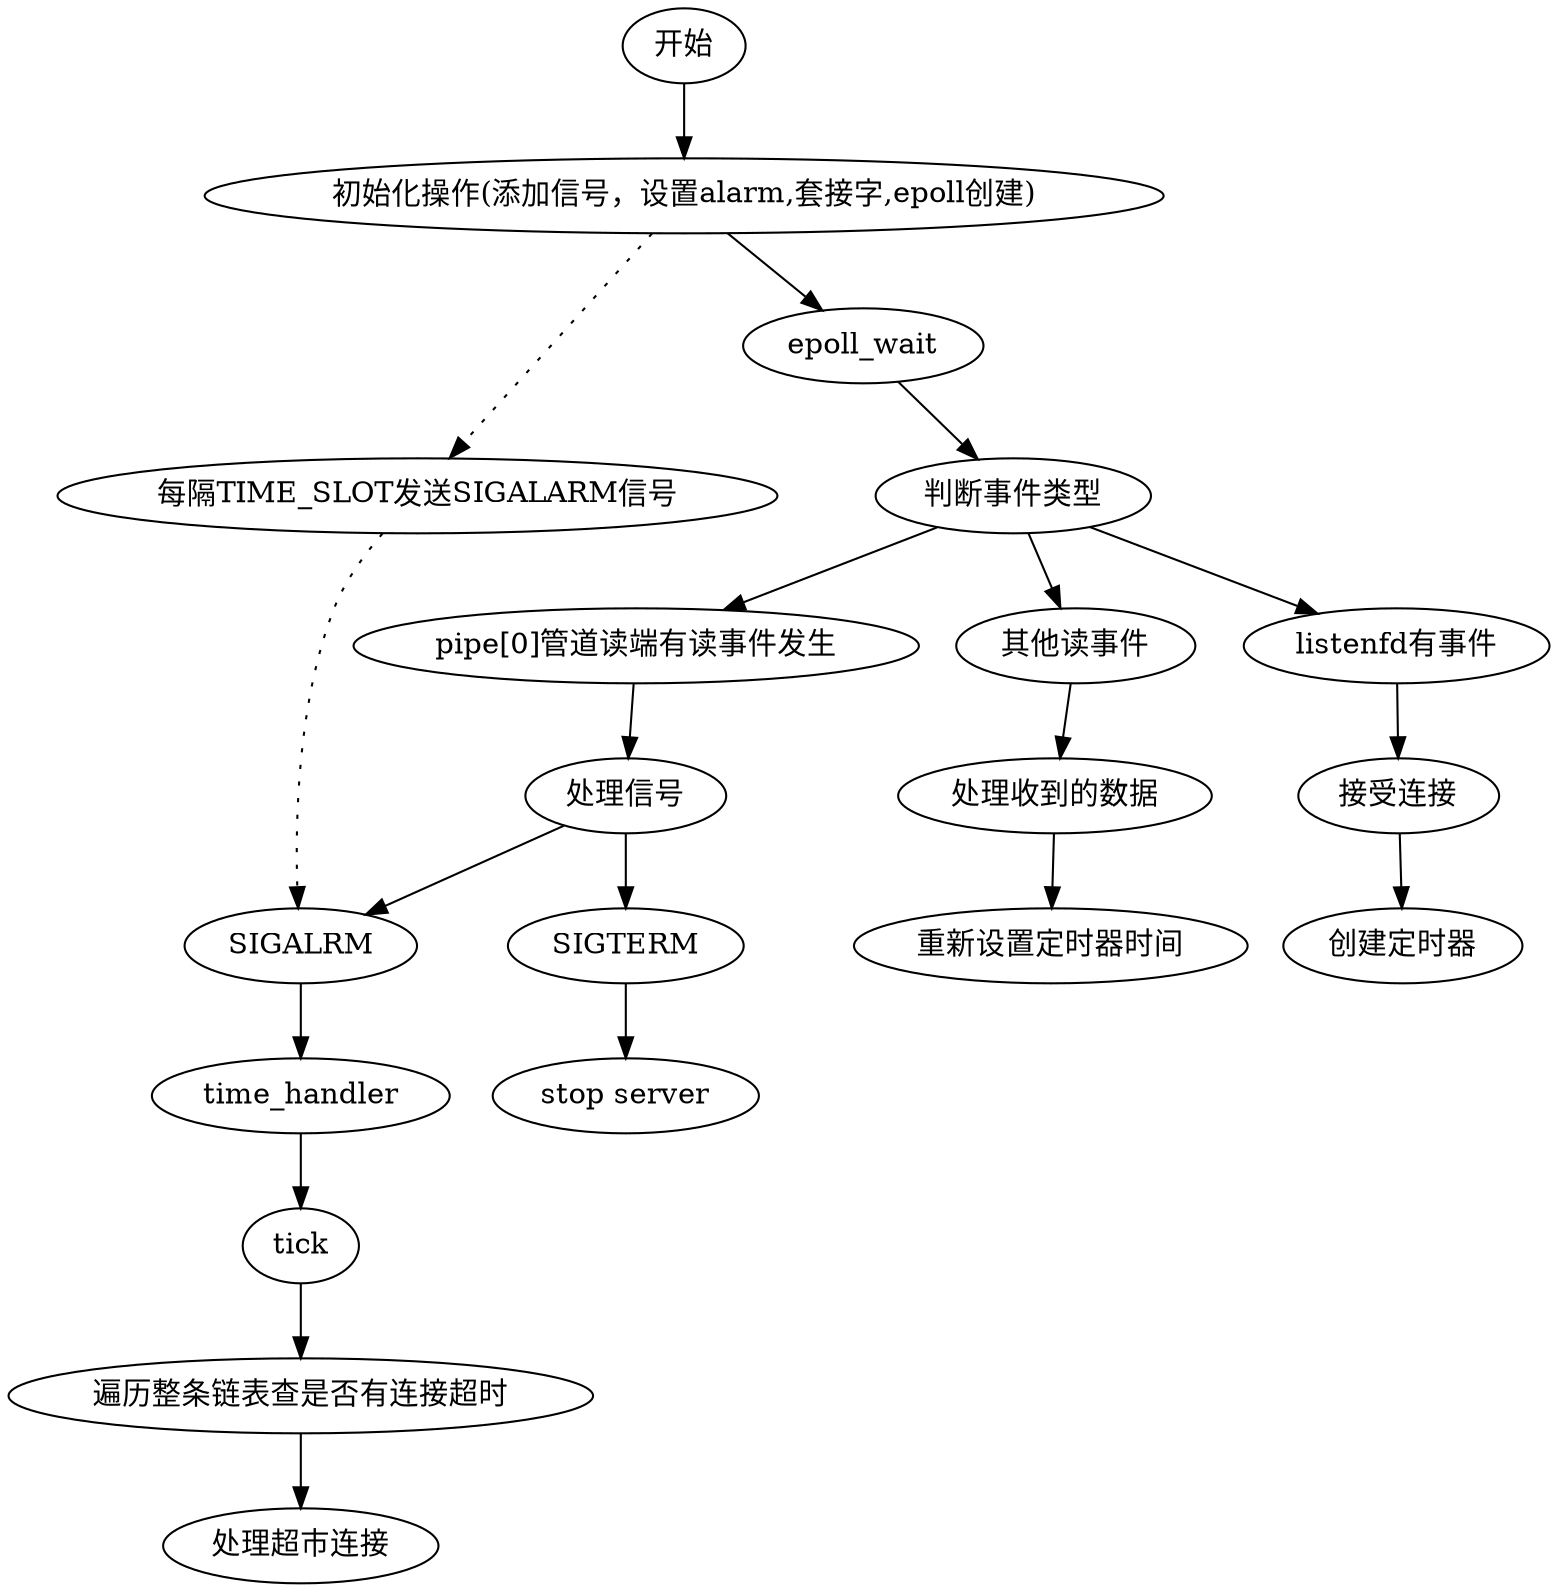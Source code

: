 digraph timer{
    rankdir = UD;
    "开始" -> 
    "初始化操作(添加信号，设置alarm,套接字,epoll创建)" -> "epoll_wait" -> "判断事件类型";
    "初始化操作(添加信号，设置alarm,套接字,epoll创建)" -> "每隔TIME_SLOT发送SIGALARM信号" -> "SIGALRM" [style = dotted]

    "判断事件类型" -> "listenfd有事件" -> "接受连接" -> "创建定时器";

    "判断事件类型" -> "pipe[0]管道读端有读事件发生" -> "处理信号";
    "处理信号" -> "SIGALRM" -> "time_handler" -> "tick" -> "遍历整条链表查是否有连接超时" -> "处理超市连接";
    "处理信号" -> "SIGTERM" -> "stop server";

    "判断事件类型"  ->  "其他读事件" -> "处理收到的数据" -> "重新设置定时器时间";
    
}
